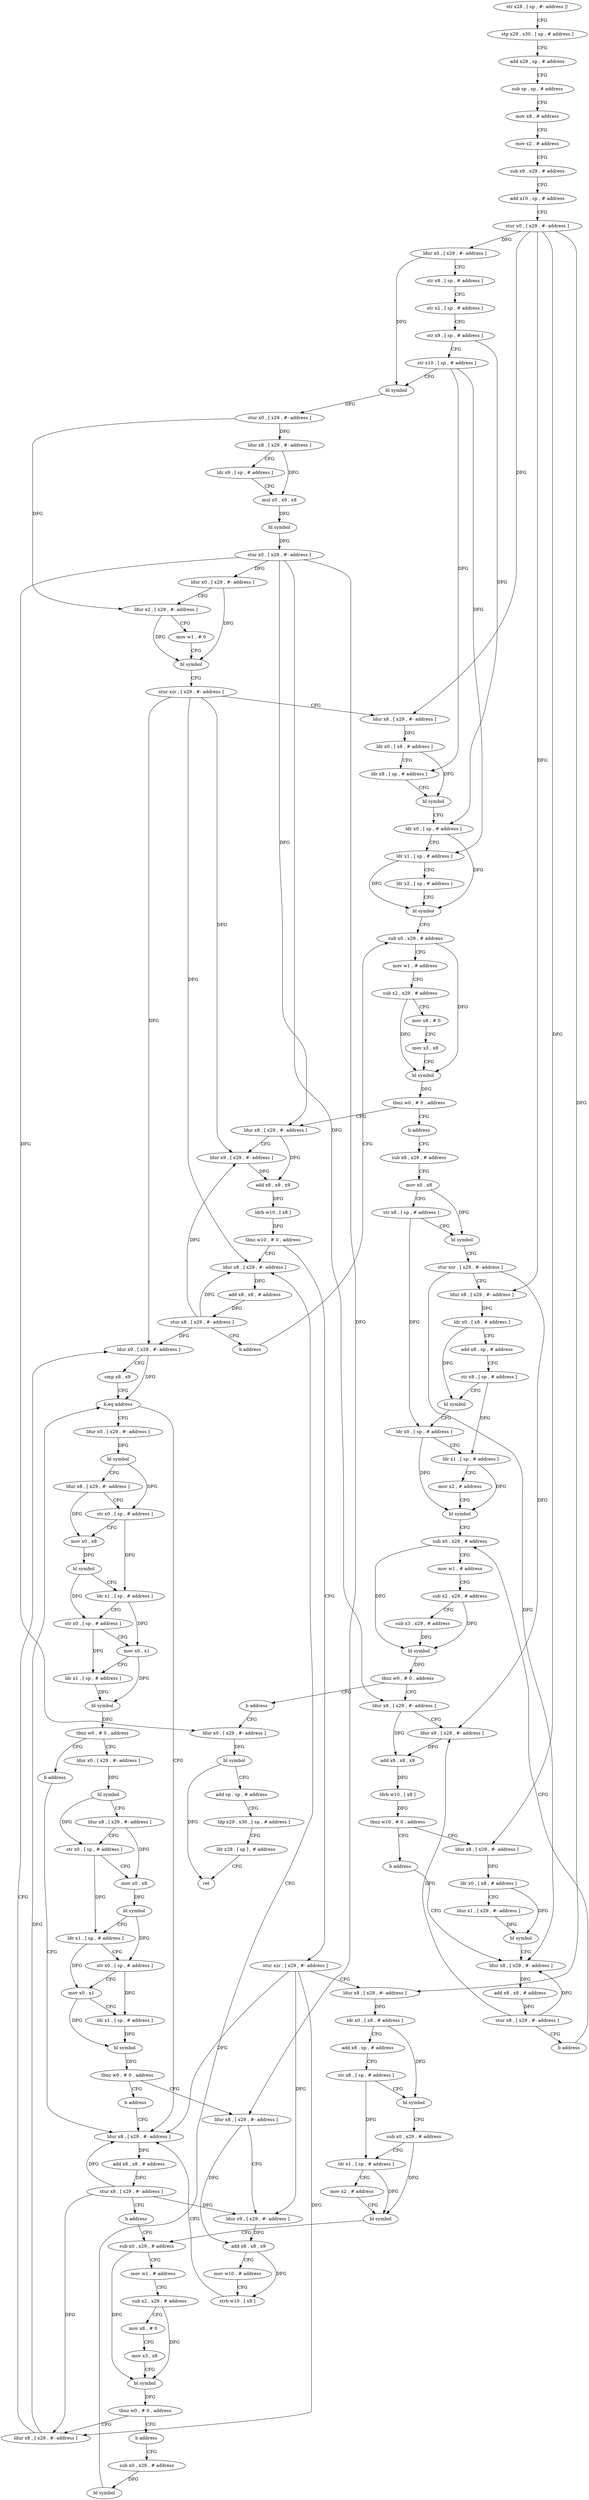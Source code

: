 digraph "func" {
"85716" [label = "str x28 , [ sp , #- address ]!" ]
"85720" [label = "stp x29 , x30 , [ sp , # address ]" ]
"85724" [label = "add x29 , sp , # address" ]
"85728" [label = "sub sp , sp , # address" ]
"85732" [label = "mov x8 , # address" ]
"85736" [label = "mov x2 , # address" ]
"85740" [label = "sub x9 , x29 , # address" ]
"85744" [label = "add x10 , sp , # address" ]
"85748" [label = "stur x0 , [ x29 , #- address ]" ]
"85752" [label = "ldur x0 , [ x29 , #- address ]" ]
"85756" [label = "str x8 , [ sp , # address ]" ]
"85760" [label = "str x2 , [ sp , # address ]" ]
"85764" [label = "str x9 , [ sp , # address ]" ]
"85768" [label = "str x10 , [ sp , # address ]" ]
"85772" [label = "bl symbol" ]
"85776" [label = "stur x0 , [ x29 , #- address ]" ]
"85780" [label = "ldur x8 , [ x29 , #- address ]" ]
"85784" [label = "ldr x9 , [ sp , # address ]" ]
"85788" [label = "mul x0 , x9 , x8" ]
"85792" [label = "bl symbol" ]
"85796" [label = "stur x0 , [ x29 , #- address ]" ]
"85800" [label = "ldur x0 , [ x29 , #- address ]" ]
"85804" [label = "ldur x2 , [ x29 , #- address ]" ]
"85808" [label = "mov w1 , # 0" ]
"85812" [label = "bl symbol" ]
"85816" [label = "stur xzr , [ x29 , #- address ]" ]
"85820" [label = "ldur x8 , [ x29 , #- address ]" ]
"85824" [label = "ldr x0 , [ x8 , # address ]" ]
"85828" [label = "ldr x8 , [ sp , # address ]" ]
"85832" [label = "bl symbol" ]
"85836" [label = "ldr x0 , [ sp , # address ]" ]
"85840" [label = "ldr x1 , [ sp , # address ]" ]
"85844" [label = "ldr x2 , [ sp , # address ]" ]
"85848" [label = "bl symbol" ]
"85852" [label = "sub x0 , x29 , # address" ]
"85884" [label = "ldur x8 , [ x29 , #- address ]" ]
"85888" [label = "ldur x9 , [ x29 , #- address ]" ]
"85892" [label = "add x8 , x8 , x9" ]
"85896" [label = "ldrb w10 , [ x8 ]" ]
"85900" [label = "tbnz w10 , # 0 , address" ]
"86140" [label = "ldur x8 , [ x29 , #- address ]" ]
"85904" [label = "stur xzr , [ x29 , #- address ]" ]
"85880" [label = "b address" ]
"86156" [label = "sub x8 , x29 , # address" ]
"86144" [label = "add x8 , x8 , # address" ]
"86148" [label = "stur x8 , [ x29 , #- address ]" ]
"86152" [label = "b address" ]
"85908" [label = "ldur x8 , [ x29 , #- address ]" ]
"85912" [label = "ldr x0 , [ x8 , # address ]" ]
"85916" [label = "add x8 , sp , # address" ]
"85920" [label = "str x8 , [ sp , # address ]" ]
"85924" [label = "bl symbol" ]
"85928" [label = "sub x0 , x29 , # address" ]
"85932" [label = "ldr x1 , [ sp , # address ]" ]
"85936" [label = "mov x2 , # address" ]
"85940" [label = "bl symbol" ]
"85944" [label = "sub x0 , x29 , # address" ]
"86160" [label = "mov x0 , x8" ]
"86164" [label = "str x8 , [ sp , # address ]" ]
"86168" [label = "bl symbol" ]
"86172" [label = "stur xzr , [ x29 , #- address ]" ]
"86176" [label = "ldur x8 , [ x29 , #- address ]" ]
"86180" [label = "ldr x0 , [ x8 , # address ]" ]
"86184" [label = "add x8 , sp , # address" ]
"86188" [label = "str x8 , [ sp , # address ]" ]
"86192" [label = "bl symbol" ]
"86196" [label = "ldr x0 , [ sp , # address ]" ]
"86200" [label = "ldr x1 , [ sp , # address ]" ]
"86204" [label = "mov x2 , # address" ]
"86208" [label = "bl symbol" ]
"86212" [label = "sub x0 , x29 , # address" ]
"85856" [label = "mov w1 , # address" ]
"85860" [label = "sub x2 , x29 , # address" ]
"85864" [label = "mov x8 , # 0" ]
"85868" [label = "mov x3 , x8" ]
"85872" [label = "bl symbol" ]
"85876" [label = "tbnz w0 , # 0 , address" ]
"85976" [label = "ldur x8 , [ x29 , #- address ]" ]
"85980" [label = "ldur x9 , [ x29 , #- address ]" ]
"85984" [label = "cmp x8 , x9" ]
"85988" [label = "b.eq address" ]
"86116" [label = "ldur x8 , [ x29 , #- address ]" ]
"85992" [label = "ldur x0 , [ x29 , #- address ]" ]
"85972" [label = "b address" ]
"86132" [label = "sub x0 , x29 , # address" ]
"86240" [label = "ldur x8 , [ x29 , #- address ]" ]
"86244" [label = "ldur x9 , [ x29 , #- address ]" ]
"86248" [label = "add x8 , x8 , x9" ]
"86252" [label = "ldrb w10 , [ x8 ]" ]
"86256" [label = "tbnz w10 , # 0 , address" ]
"86264" [label = "ldur x8 , [ x29 , #- address ]" ]
"86260" [label = "b address" ]
"86236" [label = "b address" ]
"86296" [label = "ldur x0 , [ x29 , #- address ]" ]
"86120" [label = "add x8 , x8 , # address" ]
"86124" [label = "stur x8 , [ x29 , #- address ]" ]
"86128" [label = "b address" ]
"85996" [label = "bl symbol" ]
"86000" [label = "ldur x8 , [ x29 , #- address ]" ]
"86004" [label = "str x0 , [ sp , # address ]" ]
"86008" [label = "mov x0 , x8" ]
"86012" [label = "bl symbol" ]
"86016" [label = "ldr x1 , [ sp , # address ]" ]
"86020" [label = "str x0 , [ sp , # address ]" ]
"86024" [label = "mov x0 , x1" ]
"86028" [label = "ldr x1 , [ sp , # address ]" ]
"86032" [label = "bl symbol" ]
"86036" [label = "tbnz w0 , # 0 , address" ]
"86044" [label = "ldur x0 , [ x29 , #- address ]" ]
"86040" [label = "b address" ]
"86136" [label = "bl symbol" ]
"86268" [label = "ldr x0 , [ x8 , # address ]" ]
"86272" [label = "ldur x1 , [ x29 , #- address ]" ]
"86276" [label = "bl symbol" ]
"86280" [label = "ldur x8 , [ x29 , #- address ]" ]
"86300" [label = "bl symbol" ]
"86304" [label = "add sp , sp , # address" ]
"86308" [label = "ldp x29 , x30 , [ sp , # address ]" ]
"86312" [label = "ldr x28 , [ sp ] , # address" ]
"86316" [label = "ret" ]
"85948" [label = "mov w1 , # address" ]
"85952" [label = "sub x2 , x29 , # address" ]
"85956" [label = "mov x8 , # 0" ]
"85960" [label = "mov x3 , x8" ]
"85964" [label = "bl symbol" ]
"85968" [label = "tbnz w0 , # 0 , address" ]
"86048" [label = "bl symbol" ]
"86052" [label = "ldur x8 , [ x29 , #- address ]" ]
"86056" [label = "str x0 , [ sp , # address ]" ]
"86060" [label = "mov x0 , x8" ]
"86064" [label = "bl symbol" ]
"86068" [label = "ldr x1 , [ sp , # address ]" ]
"86072" [label = "str x0 , [ sp , # address ]" ]
"86076" [label = "mov x0 , x1" ]
"86080" [label = "ldr x1 , [ sp , # address ]" ]
"86084" [label = "bl symbol" ]
"86088" [label = "tbnz w0 , # 0 , address" ]
"86096" [label = "ldur x8 , [ x29 , #- address ]" ]
"86092" [label = "b address" ]
"86216" [label = "mov w1 , # address" ]
"86220" [label = "sub x2 , x29 , # address" ]
"86224" [label = "sub x3 , x29 , # address" ]
"86228" [label = "bl symbol" ]
"86232" [label = "tbnz w0 , # 0 , address" ]
"86284" [label = "add x8 , x8 , # address" ]
"86288" [label = "stur x8 , [ x29 , #- address ]" ]
"86292" [label = "b address" ]
"86100" [label = "ldur x9 , [ x29 , #- address ]" ]
"86104" [label = "add x8 , x8 , x9" ]
"86108" [label = "mov w10 , # address" ]
"86112" [label = "strb w10 , [ x8 ]" ]
"85716" -> "85720" [ label = "CFG" ]
"85720" -> "85724" [ label = "CFG" ]
"85724" -> "85728" [ label = "CFG" ]
"85728" -> "85732" [ label = "CFG" ]
"85732" -> "85736" [ label = "CFG" ]
"85736" -> "85740" [ label = "CFG" ]
"85740" -> "85744" [ label = "CFG" ]
"85744" -> "85748" [ label = "CFG" ]
"85748" -> "85752" [ label = "DFG" ]
"85748" -> "85820" [ label = "DFG" ]
"85748" -> "85908" [ label = "DFG" ]
"85748" -> "86176" [ label = "DFG" ]
"85748" -> "86264" [ label = "DFG" ]
"85752" -> "85756" [ label = "CFG" ]
"85752" -> "85772" [ label = "DFG" ]
"85756" -> "85760" [ label = "CFG" ]
"85760" -> "85764" [ label = "CFG" ]
"85764" -> "85768" [ label = "CFG" ]
"85764" -> "85836" [ label = "DFG" ]
"85768" -> "85772" [ label = "CFG" ]
"85768" -> "85828" [ label = "DFG" ]
"85768" -> "85840" [ label = "DFG" ]
"85772" -> "85776" [ label = "DFG" ]
"85776" -> "85780" [ label = "DFG" ]
"85776" -> "85804" [ label = "DFG" ]
"85780" -> "85784" [ label = "CFG" ]
"85780" -> "85788" [ label = "DFG" ]
"85784" -> "85788" [ label = "CFG" ]
"85788" -> "85792" [ label = "DFG" ]
"85792" -> "85796" [ label = "DFG" ]
"85796" -> "85800" [ label = "DFG" ]
"85796" -> "85884" [ label = "DFG" ]
"85796" -> "86240" [ label = "DFG" ]
"85796" -> "86296" [ label = "DFG" ]
"85796" -> "86096" [ label = "DFG" ]
"85800" -> "85804" [ label = "CFG" ]
"85800" -> "85812" [ label = "DFG" ]
"85804" -> "85808" [ label = "CFG" ]
"85804" -> "85812" [ label = "DFG" ]
"85808" -> "85812" [ label = "CFG" ]
"85812" -> "85816" [ label = "CFG" ]
"85816" -> "85820" [ label = "CFG" ]
"85816" -> "85888" [ label = "DFG" ]
"85816" -> "86140" [ label = "DFG" ]
"85816" -> "85980" [ label = "DFG" ]
"85820" -> "85824" [ label = "DFG" ]
"85824" -> "85828" [ label = "CFG" ]
"85824" -> "85832" [ label = "DFG" ]
"85828" -> "85832" [ label = "CFG" ]
"85832" -> "85836" [ label = "CFG" ]
"85836" -> "85840" [ label = "CFG" ]
"85836" -> "85848" [ label = "DFG" ]
"85840" -> "85844" [ label = "CFG" ]
"85840" -> "85848" [ label = "DFG" ]
"85844" -> "85848" [ label = "CFG" ]
"85848" -> "85852" [ label = "CFG" ]
"85852" -> "85856" [ label = "CFG" ]
"85852" -> "85872" [ label = "DFG" ]
"85884" -> "85888" [ label = "CFG" ]
"85884" -> "85892" [ label = "DFG" ]
"85888" -> "85892" [ label = "DFG" ]
"85892" -> "85896" [ label = "DFG" ]
"85896" -> "85900" [ label = "DFG" ]
"85900" -> "86140" [ label = "CFG" ]
"85900" -> "85904" [ label = "CFG" ]
"86140" -> "86144" [ label = "DFG" ]
"85904" -> "85908" [ label = "CFG" ]
"85904" -> "85976" [ label = "DFG" ]
"85904" -> "86116" [ label = "DFG" ]
"85904" -> "86100" [ label = "DFG" ]
"85880" -> "86156" [ label = "CFG" ]
"86156" -> "86160" [ label = "CFG" ]
"86144" -> "86148" [ label = "DFG" ]
"86148" -> "86152" [ label = "CFG" ]
"86148" -> "85888" [ label = "DFG" ]
"86148" -> "86140" [ label = "DFG" ]
"86148" -> "85980" [ label = "DFG" ]
"86152" -> "85852" [ label = "CFG" ]
"85908" -> "85912" [ label = "DFG" ]
"85912" -> "85916" [ label = "CFG" ]
"85912" -> "85924" [ label = "DFG" ]
"85916" -> "85920" [ label = "CFG" ]
"85920" -> "85924" [ label = "CFG" ]
"85920" -> "85932" [ label = "DFG" ]
"85924" -> "85928" [ label = "CFG" ]
"85928" -> "85932" [ label = "CFG" ]
"85928" -> "85940" [ label = "DFG" ]
"85932" -> "85936" [ label = "CFG" ]
"85932" -> "85940" [ label = "DFG" ]
"85936" -> "85940" [ label = "CFG" ]
"85940" -> "85944" [ label = "CFG" ]
"85944" -> "85948" [ label = "CFG" ]
"85944" -> "85964" [ label = "DFG" ]
"86160" -> "86164" [ label = "CFG" ]
"86160" -> "86168" [ label = "DFG" ]
"86164" -> "86168" [ label = "CFG" ]
"86164" -> "86196" [ label = "DFG" ]
"86168" -> "86172" [ label = "CFG" ]
"86172" -> "86176" [ label = "CFG" ]
"86172" -> "86244" [ label = "DFG" ]
"86172" -> "86280" [ label = "DFG" ]
"86176" -> "86180" [ label = "DFG" ]
"86180" -> "86184" [ label = "CFG" ]
"86180" -> "86192" [ label = "DFG" ]
"86184" -> "86188" [ label = "CFG" ]
"86188" -> "86192" [ label = "CFG" ]
"86188" -> "86200" [ label = "DFG" ]
"86192" -> "86196" [ label = "CFG" ]
"86196" -> "86200" [ label = "CFG" ]
"86196" -> "86208" [ label = "DFG" ]
"86200" -> "86204" [ label = "CFG" ]
"86200" -> "86208" [ label = "DFG" ]
"86204" -> "86208" [ label = "CFG" ]
"86208" -> "86212" [ label = "CFG" ]
"86212" -> "86216" [ label = "CFG" ]
"86212" -> "86228" [ label = "DFG" ]
"85856" -> "85860" [ label = "CFG" ]
"85860" -> "85864" [ label = "CFG" ]
"85860" -> "85872" [ label = "DFG" ]
"85864" -> "85868" [ label = "CFG" ]
"85868" -> "85872" [ label = "CFG" ]
"85872" -> "85876" [ label = "DFG" ]
"85876" -> "85884" [ label = "CFG" ]
"85876" -> "85880" [ label = "CFG" ]
"85976" -> "85980" [ label = "CFG" ]
"85976" -> "85988" [ label = "DFG" ]
"85980" -> "85984" [ label = "CFG" ]
"85980" -> "85988" [ label = "DFG" ]
"85984" -> "85988" [ label = "CFG" ]
"85988" -> "86116" [ label = "CFG" ]
"85988" -> "85992" [ label = "CFG" ]
"86116" -> "86120" [ label = "DFG" ]
"85992" -> "85996" [ label = "DFG" ]
"85972" -> "86132" [ label = "CFG" ]
"86132" -> "86136" [ label = "DFG" ]
"86240" -> "86244" [ label = "CFG" ]
"86240" -> "86248" [ label = "DFG" ]
"86244" -> "86248" [ label = "DFG" ]
"86248" -> "86252" [ label = "DFG" ]
"86252" -> "86256" [ label = "DFG" ]
"86256" -> "86264" [ label = "CFG" ]
"86256" -> "86260" [ label = "CFG" ]
"86264" -> "86268" [ label = "DFG" ]
"86260" -> "86280" [ label = "CFG" ]
"86236" -> "86296" [ label = "CFG" ]
"86296" -> "86300" [ label = "DFG" ]
"86120" -> "86124" [ label = "DFG" ]
"86124" -> "86128" [ label = "CFG" ]
"86124" -> "85976" [ label = "DFG" ]
"86124" -> "86116" [ label = "DFG" ]
"86124" -> "86100" [ label = "DFG" ]
"86128" -> "85944" [ label = "CFG" ]
"85996" -> "86000" [ label = "CFG" ]
"85996" -> "86004" [ label = "DFG" ]
"86000" -> "86004" [ label = "CFG" ]
"86000" -> "86008" [ label = "DFG" ]
"86004" -> "86008" [ label = "CFG" ]
"86004" -> "86016" [ label = "DFG" ]
"86008" -> "86012" [ label = "DFG" ]
"86012" -> "86016" [ label = "CFG" ]
"86012" -> "86020" [ label = "DFG" ]
"86016" -> "86020" [ label = "CFG" ]
"86016" -> "86024" [ label = "DFG" ]
"86020" -> "86024" [ label = "CFG" ]
"86020" -> "86028" [ label = "DFG" ]
"86024" -> "86028" [ label = "CFG" ]
"86024" -> "86032" [ label = "DFG" ]
"86028" -> "86032" [ label = "DFG" ]
"86032" -> "86036" [ label = "DFG" ]
"86036" -> "86044" [ label = "CFG" ]
"86036" -> "86040" [ label = "CFG" ]
"86044" -> "86048" [ label = "DFG" ]
"86040" -> "86116" [ label = "CFG" ]
"86136" -> "86140" [ label = "CFG" ]
"86268" -> "86272" [ label = "CFG" ]
"86268" -> "86276" [ label = "DFG" ]
"86272" -> "86276" [ label = "DFG" ]
"86276" -> "86280" [ label = "CFG" ]
"86280" -> "86284" [ label = "DFG" ]
"86300" -> "86304" [ label = "CFG" ]
"86300" -> "86316" [ label = "DFG" ]
"86304" -> "86308" [ label = "CFG" ]
"86308" -> "86312" [ label = "CFG" ]
"86312" -> "86316" [ label = "CFG" ]
"85948" -> "85952" [ label = "CFG" ]
"85952" -> "85956" [ label = "CFG" ]
"85952" -> "85964" [ label = "DFG" ]
"85956" -> "85960" [ label = "CFG" ]
"85960" -> "85964" [ label = "CFG" ]
"85964" -> "85968" [ label = "DFG" ]
"85968" -> "85976" [ label = "CFG" ]
"85968" -> "85972" [ label = "CFG" ]
"86048" -> "86052" [ label = "CFG" ]
"86048" -> "86056" [ label = "DFG" ]
"86052" -> "86056" [ label = "CFG" ]
"86052" -> "86060" [ label = "DFG" ]
"86056" -> "86060" [ label = "CFG" ]
"86056" -> "86068" [ label = "DFG" ]
"86060" -> "86064" [ label = "DFG" ]
"86064" -> "86068" [ label = "CFG" ]
"86064" -> "86072" [ label = "DFG" ]
"86068" -> "86072" [ label = "CFG" ]
"86068" -> "86076" [ label = "DFG" ]
"86072" -> "86076" [ label = "CFG" ]
"86072" -> "86080" [ label = "DFG" ]
"86076" -> "86080" [ label = "CFG" ]
"86076" -> "86084" [ label = "DFG" ]
"86080" -> "86084" [ label = "DFG" ]
"86084" -> "86088" [ label = "DFG" ]
"86088" -> "86096" [ label = "CFG" ]
"86088" -> "86092" [ label = "CFG" ]
"86096" -> "86100" [ label = "CFG" ]
"86096" -> "86104" [ label = "DFG" ]
"86092" -> "86116" [ label = "CFG" ]
"86216" -> "86220" [ label = "CFG" ]
"86220" -> "86224" [ label = "CFG" ]
"86220" -> "86228" [ label = "DFG" ]
"86224" -> "86228" [ label = "DFG" ]
"86228" -> "86232" [ label = "DFG" ]
"86232" -> "86240" [ label = "CFG" ]
"86232" -> "86236" [ label = "CFG" ]
"86284" -> "86288" [ label = "DFG" ]
"86288" -> "86292" [ label = "CFG" ]
"86288" -> "86244" [ label = "DFG" ]
"86288" -> "86280" [ label = "DFG" ]
"86292" -> "86212" [ label = "CFG" ]
"86100" -> "86104" [ label = "DFG" ]
"86104" -> "86108" [ label = "CFG" ]
"86104" -> "86112" [ label = "DFG" ]
"86108" -> "86112" [ label = "CFG" ]
"86112" -> "86116" [ label = "CFG" ]
}
